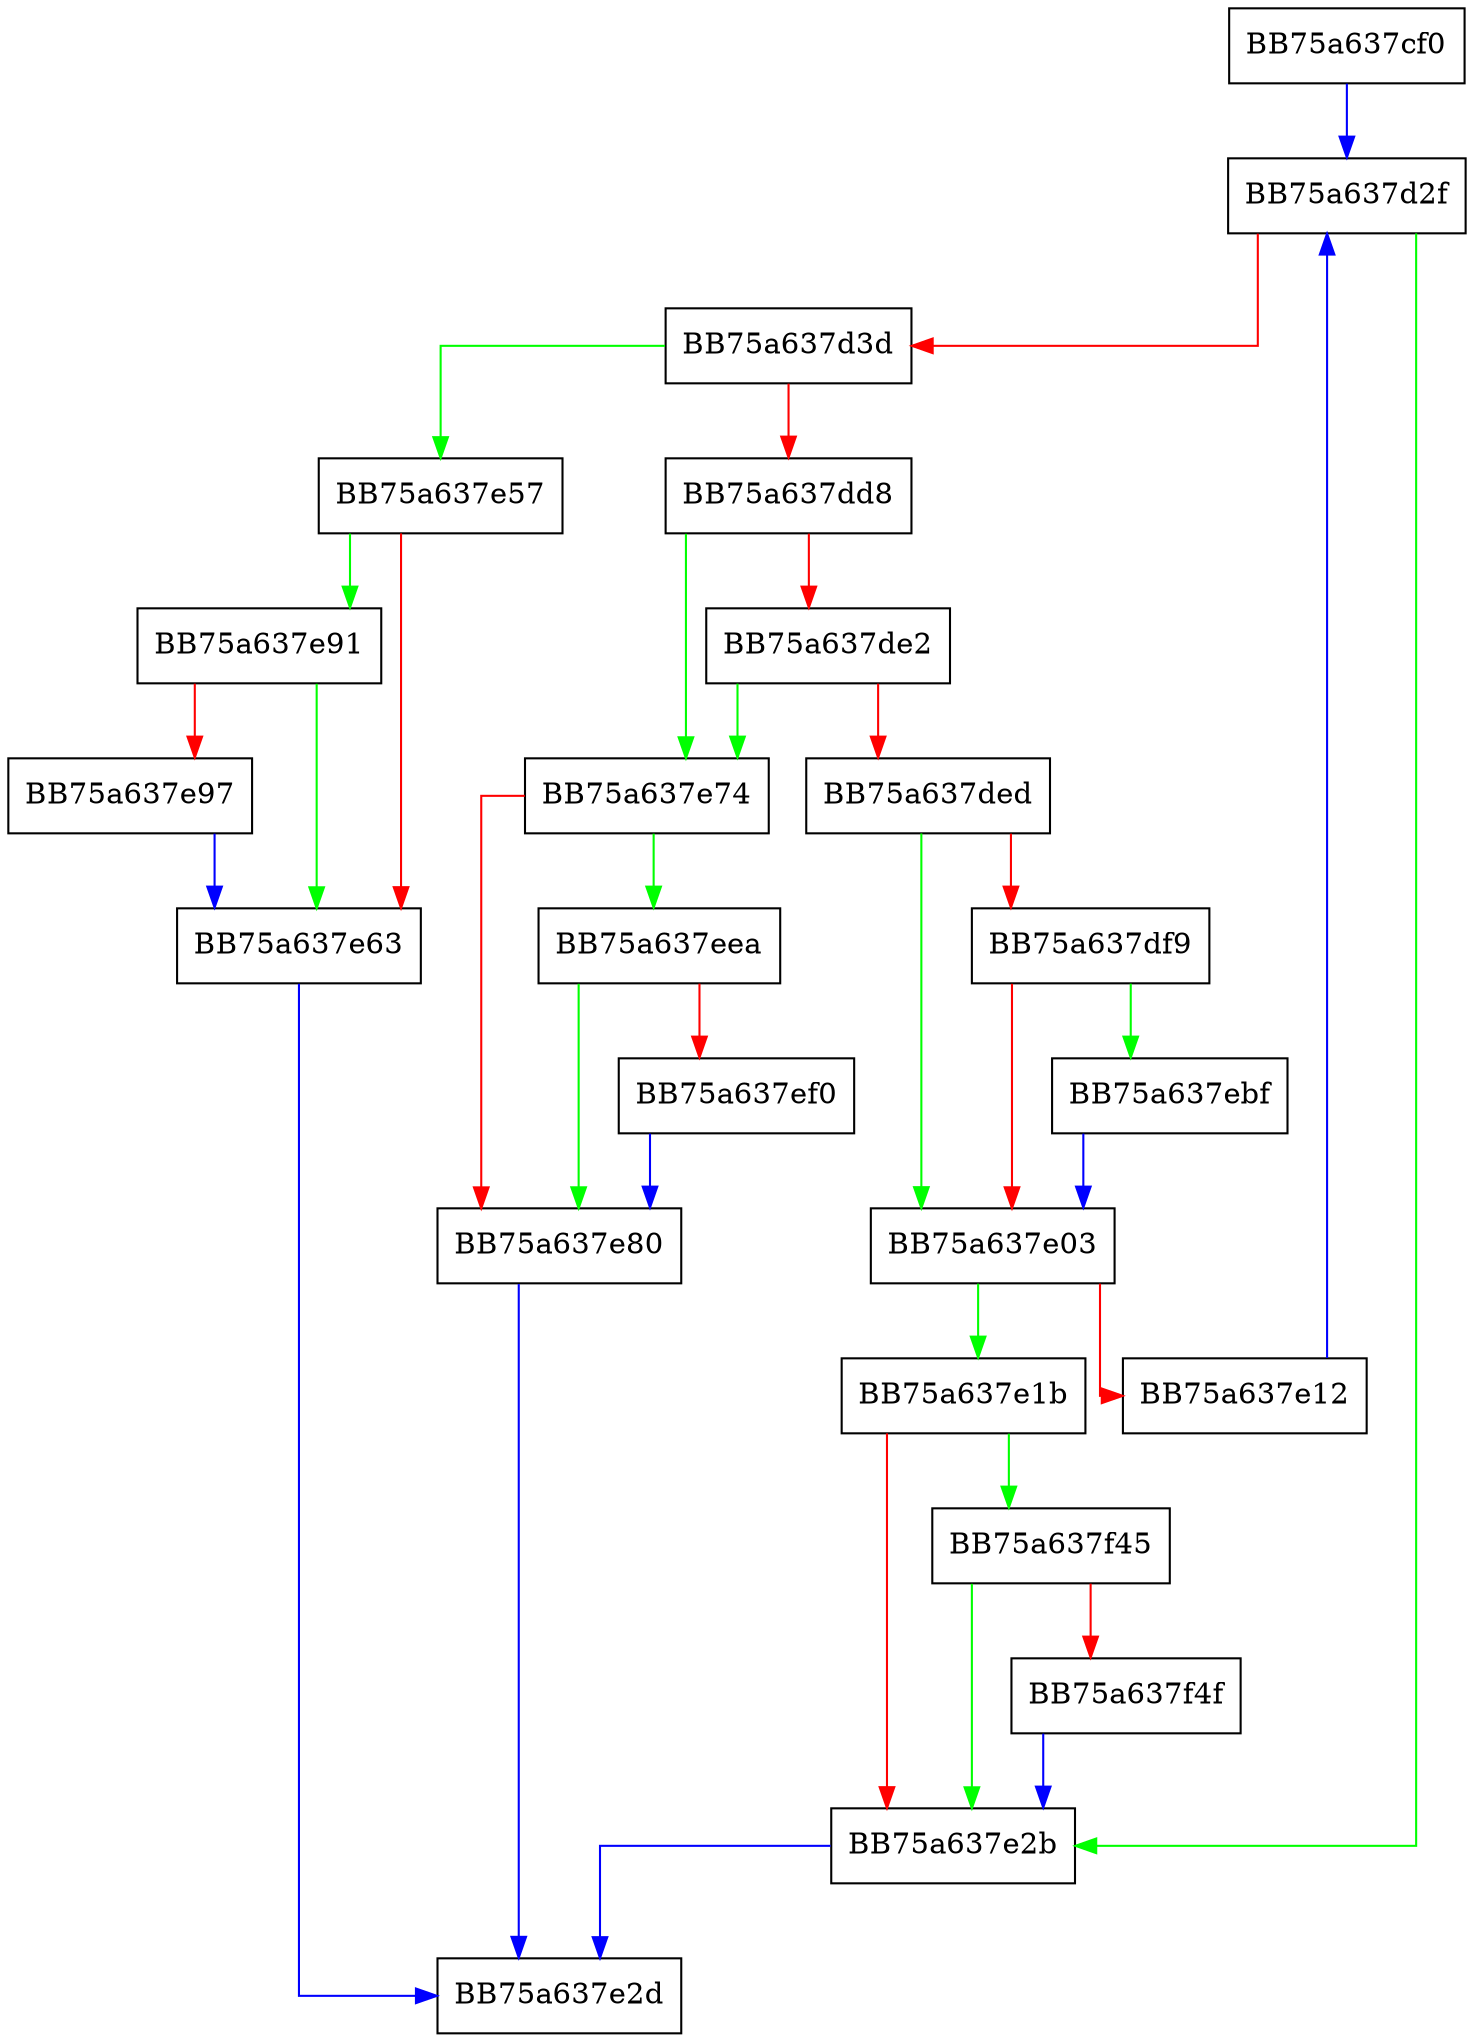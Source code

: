 digraph searchDB {
  node [shape="box"];
  graph [splines=ortho];
  BB75a637cf0 -> BB75a637d2f [color="blue"];
  BB75a637d2f -> BB75a637e2b [color="green"];
  BB75a637d2f -> BB75a637d3d [color="red"];
  BB75a637d3d -> BB75a637e57 [color="green"];
  BB75a637d3d -> BB75a637dd8 [color="red"];
  BB75a637dd8 -> BB75a637e74 [color="green"];
  BB75a637dd8 -> BB75a637de2 [color="red"];
  BB75a637de2 -> BB75a637e74 [color="green"];
  BB75a637de2 -> BB75a637ded [color="red"];
  BB75a637ded -> BB75a637e03 [color="green"];
  BB75a637ded -> BB75a637df9 [color="red"];
  BB75a637df9 -> BB75a637ebf [color="green"];
  BB75a637df9 -> BB75a637e03 [color="red"];
  BB75a637e03 -> BB75a637e1b [color="green"];
  BB75a637e03 -> BB75a637e12 [color="red"];
  BB75a637e12 -> BB75a637d2f [color="blue"];
  BB75a637e1b -> BB75a637f45 [color="green"];
  BB75a637e1b -> BB75a637e2b [color="red"];
  BB75a637e2b -> BB75a637e2d [color="blue"];
  BB75a637e57 -> BB75a637e91 [color="green"];
  BB75a637e57 -> BB75a637e63 [color="red"];
  BB75a637e63 -> BB75a637e2d [color="blue"];
  BB75a637e74 -> BB75a637eea [color="green"];
  BB75a637e74 -> BB75a637e80 [color="red"];
  BB75a637e80 -> BB75a637e2d [color="blue"];
  BB75a637e91 -> BB75a637e63 [color="green"];
  BB75a637e91 -> BB75a637e97 [color="red"];
  BB75a637e97 -> BB75a637e63 [color="blue"];
  BB75a637ebf -> BB75a637e03 [color="blue"];
  BB75a637eea -> BB75a637e80 [color="green"];
  BB75a637eea -> BB75a637ef0 [color="red"];
  BB75a637ef0 -> BB75a637e80 [color="blue"];
  BB75a637f45 -> BB75a637e2b [color="green"];
  BB75a637f45 -> BB75a637f4f [color="red"];
  BB75a637f4f -> BB75a637e2b [color="blue"];
}
